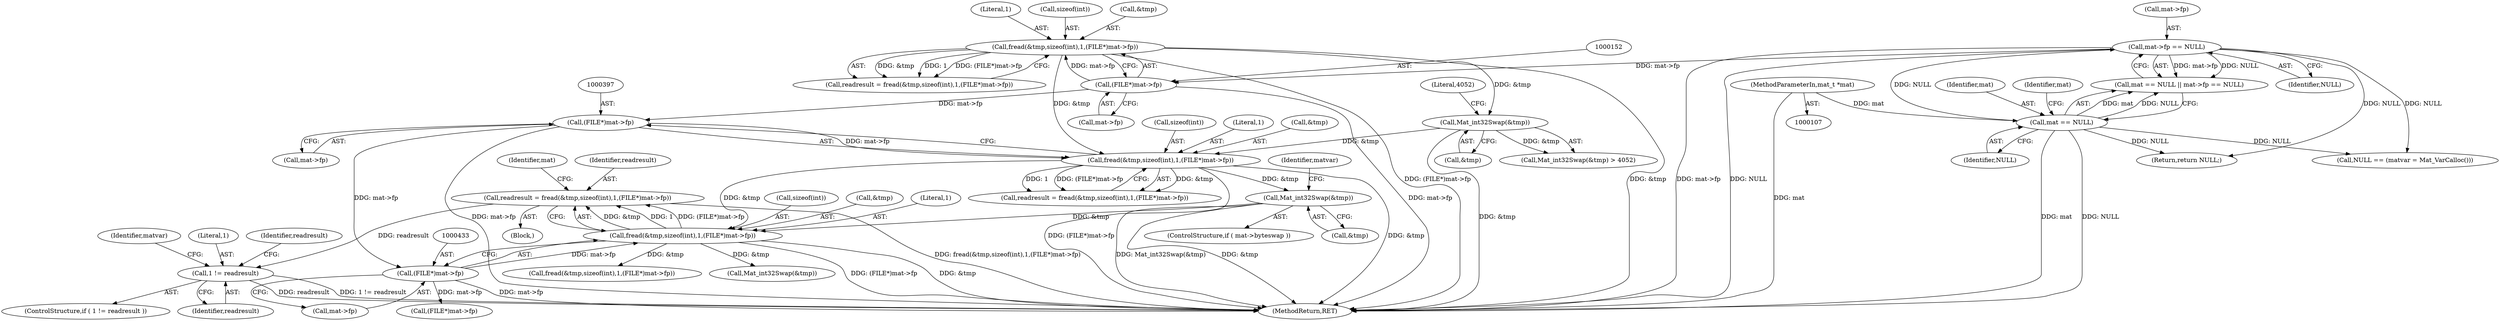 digraph "0_matio_651a8e28099edb5fbb9e4e1d4d3238848f446c9a@API" {
"1000452" [label="(Call,1 != readresult)"];
"1000424" [label="(Call,readresult = fread(&tmp,sizeof(int),1,(FILE*)mat->fp))"];
"1000426" [label="(Call,fread(&tmp,sizeof(int),1,(FILE*)mat->fp))"];
"1000405" [label="(Call,Mat_int32Swap(&tmp))"];
"1000390" [label="(Call,fread(&tmp,sizeof(int),1,(FILE*)mat->fp))"];
"1000181" [label="(Call,Mat_int32Swap(&tmp))"];
"1000145" [label="(Call,fread(&tmp,sizeof(int),1,(FILE*)mat->fp))"];
"1000151" [label="(Call,(FILE*)mat->fp)"];
"1000127" [label="(Call,mat->fp == NULL)"];
"1000124" [label="(Call,mat == NULL)"];
"1000108" [label="(MethodParameterIn,mat_t *mat)"];
"1000396" [label="(Call,(FILE*)mat->fp)"];
"1000432" [label="(Call,(FILE*)mat->fp)"];
"1000461" [label="(Identifier,readresult)"];
"1000457" [label="(Identifier,matvar)"];
"1000429" [label="(Call,sizeof(int))"];
"1000470" [label="(Call,(FILE*)mat->fp)"];
"1000153" [label="(Call,mat->fp)"];
"1000151" [label="(Call,(FILE*)mat->fp)"];
"1000148" [label="(Call,sizeof(int))"];
"1000501" [label="(Call,fread(&tmp,sizeof(int),1,(FILE*)mat->fp))"];
"1000439" [label="(Identifier,mat)"];
"1000146" [label="(Call,&tmp)"];
"1000150" [label="(Literal,1)"];
"1000390" [label="(Call,fread(&tmp,sizeof(int),1,(FILE*)mat->fp))"];
"1000388" [label="(Call,readresult = fread(&tmp,sizeof(int),1,(FILE*)mat->fp))"];
"1000108" [label="(MethodParameterIn,mat_t *mat)"];
"1000454" [label="(Identifier,readresult)"];
"1000127" [label="(Call,mat->fp == NULL)"];
"1000401" [label="(ControlStructure,if ( mat->byteswap ))"];
"1000395" [label="(Literal,1)"];
"1000131" [label="(Identifier,NULL)"];
"1000391" [label="(Call,&tmp)"];
"1000434" [label="(Call,mat->fp)"];
"1000453" [label="(Literal,1)"];
"1000441" [label="(Call,Mat_int32Swap(&tmp))"];
"1000451" [label="(ControlStructure,if ( 1 != readresult ))"];
"1000665" [label="(MethodReturn,RET)"];
"1000126" [label="(Identifier,NULL)"];
"1000452" [label="(Call,1 != readresult)"];
"1000425" [label="(Identifier,readresult)"];
"1000427" [label="(Call,&tmp)"];
"1000393" [label="(Call,sizeof(int))"];
"1000128" [label="(Call,mat->fp)"];
"1000431" [label="(Literal,1)"];
"1000405" [label="(Call,Mat_int32Swap(&tmp))"];
"1000182" [label="(Call,&tmp)"];
"1000145" [label="(Call,fread(&tmp,sizeof(int),1,(FILE*)mat->fp))"];
"1000125" [label="(Identifier,mat)"];
"1000132" [label="(Return,return NULL;)"];
"1000129" [label="(Identifier,mat)"];
"1000180" [label="(Call,Mat_int32Swap(&tmp) > 4052)"];
"1000181" [label="(Call,Mat_int32Swap(&tmp))"];
"1000123" [label="(Call,mat == NULL || mat->fp == NULL)"];
"1000136" [label="(Call,NULL == (matvar = Mat_VarCalloc()))"];
"1000432" [label="(Call,(FILE*)mat->fp)"];
"1000424" [label="(Call,readresult = fread(&tmp,sizeof(int),1,(FILE*)mat->fp))"];
"1000406" [label="(Call,&tmp)"];
"1000124" [label="(Call,mat == NULL)"];
"1000398" [label="(Call,mat->fp)"];
"1000396" [label="(Call,(FILE*)mat->fp)"];
"1000184" [label="(Literal,4052)"];
"1000426" [label="(Call,fread(&tmp,sizeof(int),1,(FILE*)mat->fp))"];
"1000411" [label="(Identifier,matvar)"];
"1000109" [label="(Block,)"];
"1000143" [label="(Call,readresult = fread(&tmp,sizeof(int),1,(FILE*)mat->fp))"];
"1000452" -> "1000451"  [label="AST: "];
"1000452" -> "1000454"  [label="CFG: "];
"1000453" -> "1000452"  [label="AST: "];
"1000454" -> "1000452"  [label="AST: "];
"1000457" -> "1000452"  [label="CFG: "];
"1000461" -> "1000452"  [label="CFG: "];
"1000452" -> "1000665"  [label="DDG: 1 != readresult"];
"1000452" -> "1000665"  [label="DDG: readresult"];
"1000424" -> "1000452"  [label="DDG: readresult"];
"1000424" -> "1000109"  [label="AST: "];
"1000424" -> "1000426"  [label="CFG: "];
"1000425" -> "1000424"  [label="AST: "];
"1000426" -> "1000424"  [label="AST: "];
"1000439" -> "1000424"  [label="CFG: "];
"1000424" -> "1000665"  [label="DDG: fread(&tmp,sizeof(int),1,(FILE*)mat->fp)"];
"1000426" -> "1000424"  [label="DDG: &tmp"];
"1000426" -> "1000424"  [label="DDG: 1"];
"1000426" -> "1000424"  [label="DDG: (FILE*)mat->fp"];
"1000426" -> "1000432"  [label="CFG: "];
"1000427" -> "1000426"  [label="AST: "];
"1000429" -> "1000426"  [label="AST: "];
"1000431" -> "1000426"  [label="AST: "];
"1000432" -> "1000426"  [label="AST: "];
"1000426" -> "1000665"  [label="DDG: &tmp"];
"1000426" -> "1000665"  [label="DDG: (FILE*)mat->fp"];
"1000405" -> "1000426"  [label="DDG: &tmp"];
"1000390" -> "1000426"  [label="DDG: &tmp"];
"1000432" -> "1000426"  [label="DDG: mat->fp"];
"1000426" -> "1000441"  [label="DDG: &tmp"];
"1000426" -> "1000501"  [label="DDG: &tmp"];
"1000405" -> "1000401"  [label="AST: "];
"1000405" -> "1000406"  [label="CFG: "];
"1000406" -> "1000405"  [label="AST: "];
"1000411" -> "1000405"  [label="CFG: "];
"1000405" -> "1000665"  [label="DDG: Mat_int32Swap(&tmp)"];
"1000405" -> "1000665"  [label="DDG: &tmp"];
"1000390" -> "1000405"  [label="DDG: &tmp"];
"1000390" -> "1000388"  [label="AST: "];
"1000390" -> "1000396"  [label="CFG: "];
"1000391" -> "1000390"  [label="AST: "];
"1000393" -> "1000390"  [label="AST: "];
"1000395" -> "1000390"  [label="AST: "];
"1000396" -> "1000390"  [label="AST: "];
"1000388" -> "1000390"  [label="CFG: "];
"1000390" -> "1000665"  [label="DDG: (FILE*)mat->fp"];
"1000390" -> "1000665"  [label="DDG: &tmp"];
"1000390" -> "1000388"  [label="DDG: &tmp"];
"1000390" -> "1000388"  [label="DDG: 1"];
"1000390" -> "1000388"  [label="DDG: (FILE*)mat->fp"];
"1000181" -> "1000390"  [label="DDG: &tmp"];
"1000145" -> "1000390"  [label="DDG: &tmp"];
"1000396" -> "1000390"  [label="DDG: mat->fp"];
"1000181" -> "1000180"  [label="AST: "];
"1000181" -> "1000182"  [label="CFG: "];
"1000182" -> "1000181"  [label="AST: "];
"1000184" -> "1000181"  [label="CFG: "];
"1000181" -> "1000665"  [label="DDG: &tmp"];
"1000181" -> "1000180"  [label="DDG: &tmp"];
"1000145" -> "1000181"  [label="DDG: &tmp"];
"1000145" -> "1000143"  [label="AST: "];
"1000145" -> "1000151"  [label="CFG: "];
"1000146" -> "1000145"  [label="AST: "];
"1000148" -> "1000145"  [label="AST: "];
"1000150" -> "1000145"  [label="AST: "];
"1000151" -> "1000145"  [label="AST: "];
"1000143" -> "1000145"  [label="CFG: "];
"1000145" -> "1000665"  [label="DDG: (FILE*)mat->fp"];
"1000145" -> "1000665"  [label="DDG: &tmp"];
"1000145" -> "1000143"  [label="DDG: &tmp"];
"1000145" -> "1000143"  [label="DDG: 1"];
"1000145" -> "1000143"  [label="DDG: (FILE*)mat->fp"];
"1000151" -> "1000145"  [label="DDG: mat->fp"];
"1000151" -> "1000153"  [label="CFG: "];
"1000152" -> "1000151"  [label="AST: "];
"1000153" -> "1000151"  [label="AST: "];
"1000151" -> "1000665"  [label="DDG: mat->fp"];
"1000127" -> "1000151"  [label="DDG: mat->fp"];
"1000151" -> "1000396"  [label="DDG: mat->fp"];
"1000127" -> "1000123"  [label="AST: "];
"1000127" -> "1000131"  [label="CFG: "];
"1000128" -> "1000127"  [label="AST: "];
"1000131" -> "1000127"  [label="AST: "];
"1000123" -> "1000127"  [label="CFG: "];
"1000127" -> "1000665"  [label="DDG: mat->fp"];
"1000127" -> "1000665"  [label="DDG: NULL"];
"1000127" -> "1000123"  [label="DDG: mat->fp"];
"1000127" -> "1000123"  [label="DDG: NULL"];
"1000124" -> "1000127"  [label="DDG: NULL"];
"1000127" -> "1000132"  [label="DDG: NULL"];
"1000127" -> "1000136"  [label="DDG: NULL"];
"1000124" -> "1000123"  [label="AST: "];
"1000124" -> "1000126"  [label="CFG: "];
"1000125" -> "1000124"  [label="AST: "];
"1000126" -> "1000124"  [label="AST: "];
"1000129" -> "1000124"  [label="CFG: "];
"1000123" -> "1000124"  [label="CFG: "];
"1000124" -> "1000665"  [label="DDG: NULL"];
"1000124" -> "1000665"  [label="DDG: mat"];
"1000124" -> "1000123"  [label="DDG: mat"];
"1000124" -> "1000123"  [label="DDG: NULL"];
"1000108" -> "1000124"  [label="DDG: mat"];
"1000124" -> "1000132"  [label="DDG: NULL"];
"1000124" -> "1000136"  [label="DDG: NULL"];
"1000108" -> "1000107"  [label="AST: "];
"1000108" -> "1000665"  [label="DDG: mat"];
"1000396" -> "1000398"  [label="CFG: "];
"1000397" -> "1000396"  [label="AST: "];
"1000398" -> "1000396"  [label="AST: "];
"1000396" -> "1000665"  [label="DDG: mat->fp"];
"1000396" -> "1000432"  [label="DDG: mat->fp"];
"1000432" -> "1000434"  [label="CFG: "];
"1000433" -> "1000432"  [label="AST: "];
"1000434" -> "1000432"  [label="AST: "];
"1000432" -> "1000665"  [label="DDG: mat->fp"];
"1000432" -> "1000470"  [label="DDG: mat->fp"];
}

